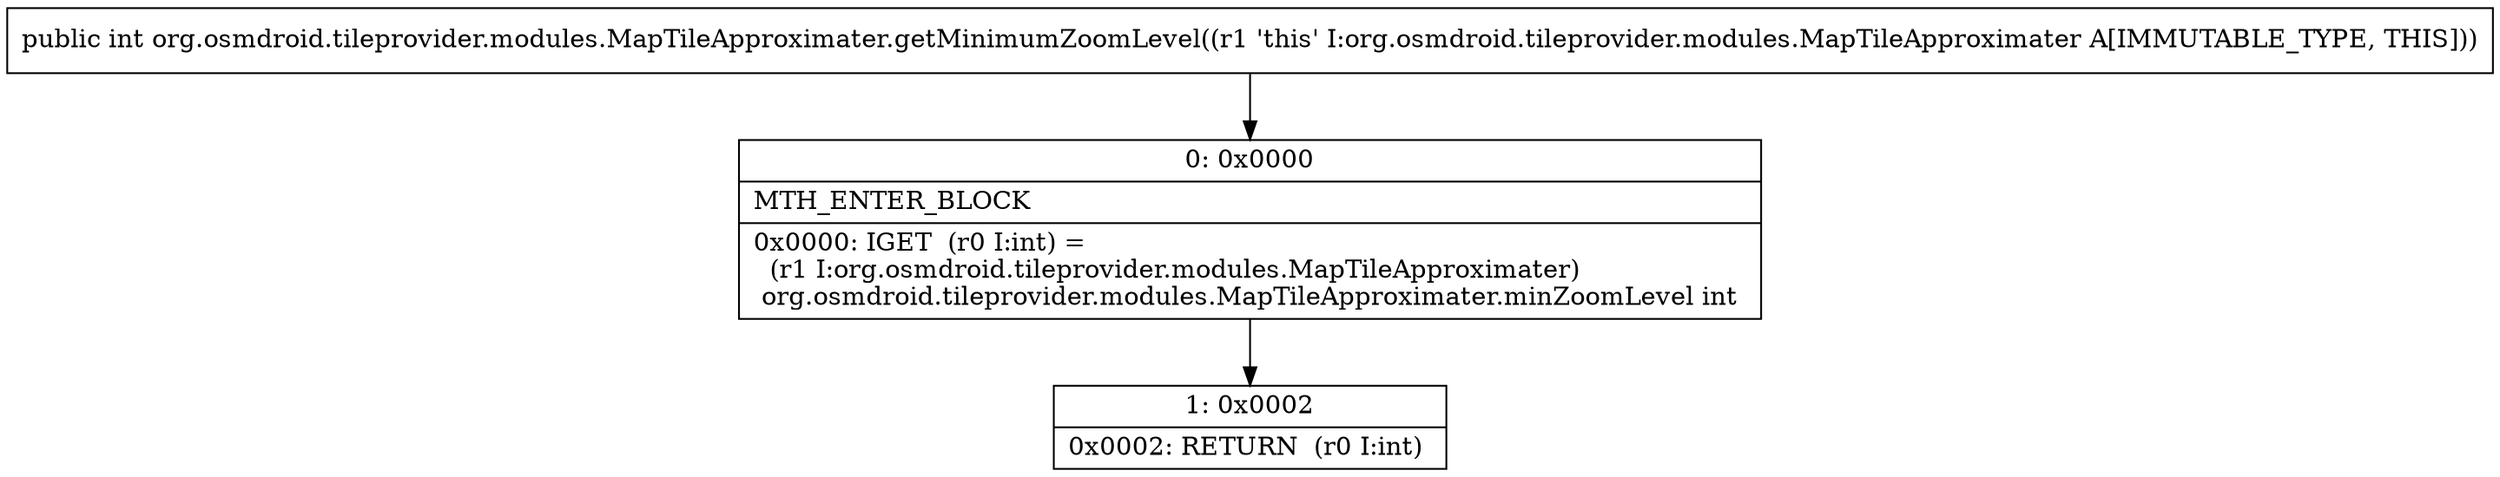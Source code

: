 digraph "CFG fororg.osmdroid.tileprovider.modules.MapTileApproximater.getMinimumZoomLevel()I" {
Node_0 [shape=record,label="{0\:\ 0x0000|MTH_ENTER_BLOCK\l|0x0000: IGET  (r0 I:int) = \l  (r1 I:org.osmdroid.tileprovider.modules.MapTileApproximater)\l org.osmdroid.tileprovider.modules.MapTileApproximater.minZoomLevel int \l}"];
Node_1 [shape=record,label="{1\:\ 0x0002|0x0002: RETURN  (r0 I:int) \l}"];
MethodNode[shape=record,label="{public int org.osmdroid.tileprovider.modules.MapTileApproximater.getMinimumZoomLevel((r1 'this' I:org.osmdroid.tileprovider.modules.MapTileApproximater A[IMMUTABLE_TYPE, THIS])) }"];
MethodNode -> Node_0;
Node_0 -> Node_1;
}

